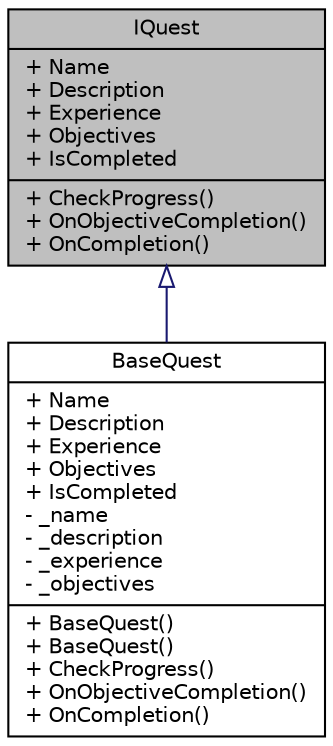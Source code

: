 digraph "IQuest"
{
 // INTERACTIVE_SVG=YES
  edge [fontname="Helvetica",fontsize="10",labelfontname="Helvetica",labelfontsize="10"];
  node [fontname="Helvetica",fontsize="10",shape=record];
  Node1 [label="{IQuest\n|+ Name\l+ Description\l+ Experience\l+ Objectives\l+ IsCompleted\l|+ CheckProgress()\l+ OnObjectiveCompletion()\l+ OnCompletion()\l}",height=0.2,width=0.4,color="black", fillcolor="grey75", style="filled" fontcolor="black"];
  Node1 -> Node2 [dir="back",color="midnightblue",fontsize="10",style="solid",arrowtail="onormal",fontname="Helvetica"];
  Node2 [label="{BaseQuest\n|+ Name\l+ Description\l+ Experience\l+ Objectives\l+ IsCompleted\l- _name\l- _description\l- _experience\l- _objectives\l|+ BaseQuest()\l+ BaseQuest()\l+ CheckProgress()\l+ OnObjectiveCompletion()\l+ OnCompletion()\l}",height=0.2,width=0.4,color="black", fillcolor="white", style="filled",URL="$d8/d88/class_action_rpg_kit_1_1_story_1_1_quest_1_1_base_quest.xhtml"];
}
